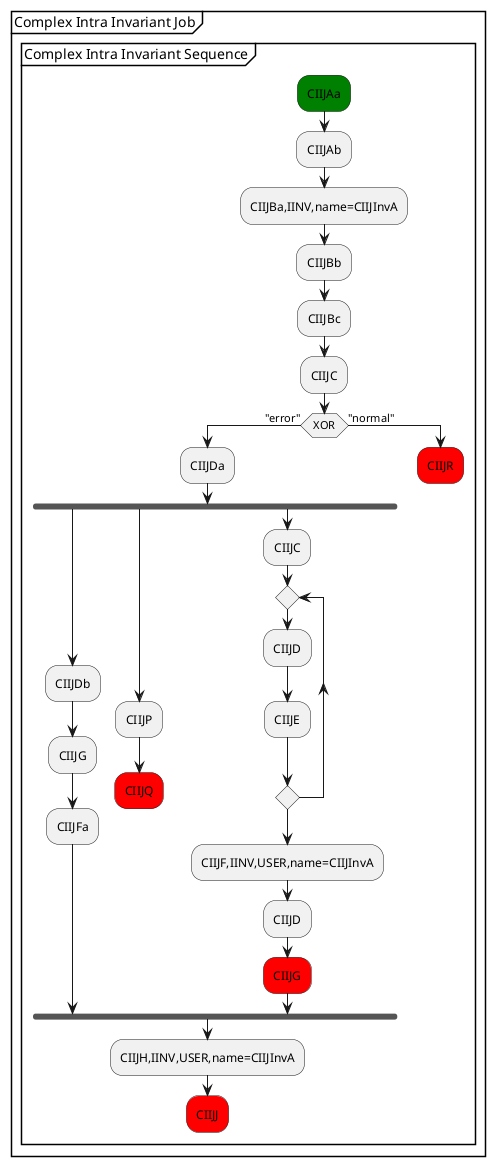 @startuml

partition "Complex Intra Invariant Job" {

group "Complex Intra Invariant Sequence"
  #green:CIIJAa;
  :CIIJAb;
  :CIIJBa,IINV,name=CIIJInvA;
  :CIIJBb;
  :CIIJBc;
  :CIIJC;
  if (XOR) then ("error")
    :CIIJDa;
    fork
    :CIIJDb;
      :CIIJG;
      :CIIJFa;
    fork again
      :CIIJP;
      #red:CIIJQ;
      detach
    fork again
      :CIIJC;
      repeat
        :CIIJD;
        :CIIJE;
      repeat while
      :CIIJF,IINV,USER,name=CIIJInvA;
      :CIIJD;
      #red:CIIJG;
    end fork
    :CIIJH,IINV,USER,name=CIIJInvA;
    #red:CIIJJ;
    detach
  else ("normal")
    #red:CIIJR;
    detach
  endif
end group
}
@enduml